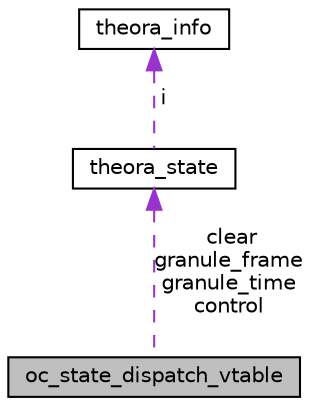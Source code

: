 digraph "oc_state_dispatch_vtable"
{
  edge [fontname="Helvetica",fontsize="10",labelfontname="Helvetica",labelfontsize="10"];
  node [fontname="Helvetica",fontsize="10",shape=record];
  Node1 [label="oc_state_dispatch_vtable",height=0.2,width=0.4,color="black", fillcolor="grey75", style="filled", fontcolor="black"];
  Node2 -> Node1 [dir="back",color="darkorchid3",fontsize="10",style="dashed",label=" clear\ngranule_frame\ngranule_time\ncontrol" ,fontname="Helvetica"];
  Node2 [label="theora_state",height=0.2,width=0.4,color="black", fillcolor="white", style="filled",URL="$structtheora__state.html"];
  Node3 -> Node2 [dir="back",color="darkorchid3",fontsize="10",style="dashed",label=" i" ,fontname="Helvetica"];
  Node3 [label="theora_info",height=0.2,width=0.4,color="black", fillcolor="white", style="filled",URL="$structtheora__info.html"];
}
